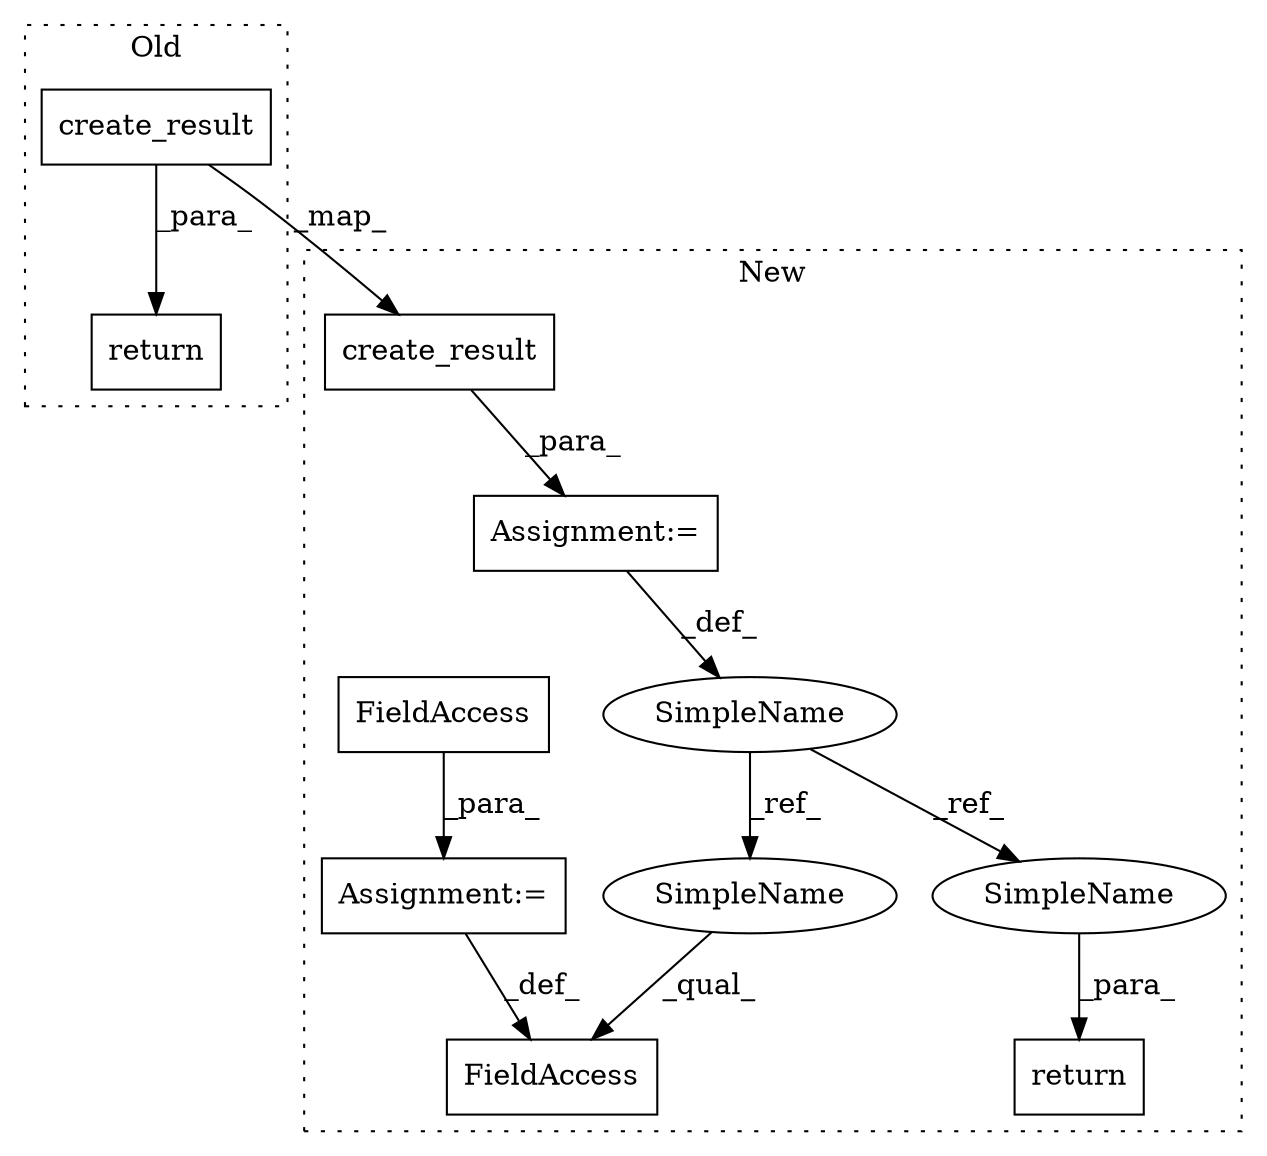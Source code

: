 digraph G {
subgraph cluster0 {
1 [label="create_result" a="32" s="12419,12480" l="14,1" shape="box"];
9 [label="return" a="41" s="12412" l="7" shape="box"];
label = "Old";
style="dotted";
}
subgraph cluster1 {
2 [label="create_result" a="32" s="12598,12659" l="14,1" shape="box"];
3 [label="FieldAccess" a="22" s="12666" l="12" shape="box"];
4 [label="SimpleName" a="42" s="12591" l="6" shape="ellipse"];
5 [label="return" a="41" s="12695" l="7" shape="box"];
6 [label="Assignment:=" a="7" s="12597" l="1" shape="box"];
7 [label="Assignment:=" a="7" s="12678" l="1" shape="box"];
8 [label="FieldAccess" a="22" s="12679" l="10" shape="box"];
10 [label="SimpleName" a="42" s="12702" l="6" shape="ellipse"];
11 [label="SimpleName" a="42" s="12666" l="6" shape="ellipse"];
label = "New";
style="dotted";
}
1 -> 2 [label="_map_"];
1 -> 9 [label="_para_"];
2 -> 6 [label="_para_"];
4 -> 10 [label="_ref_"];
4 -> 11 [label="_ref_"];
6 -> 4 [label="_def_"];
7 -> 3 [label="_def_"];
8 -> 7 [label="_para_"];
10 -> 5 [label="_para_"];
11 -> 3 [label="_qual_"];
}